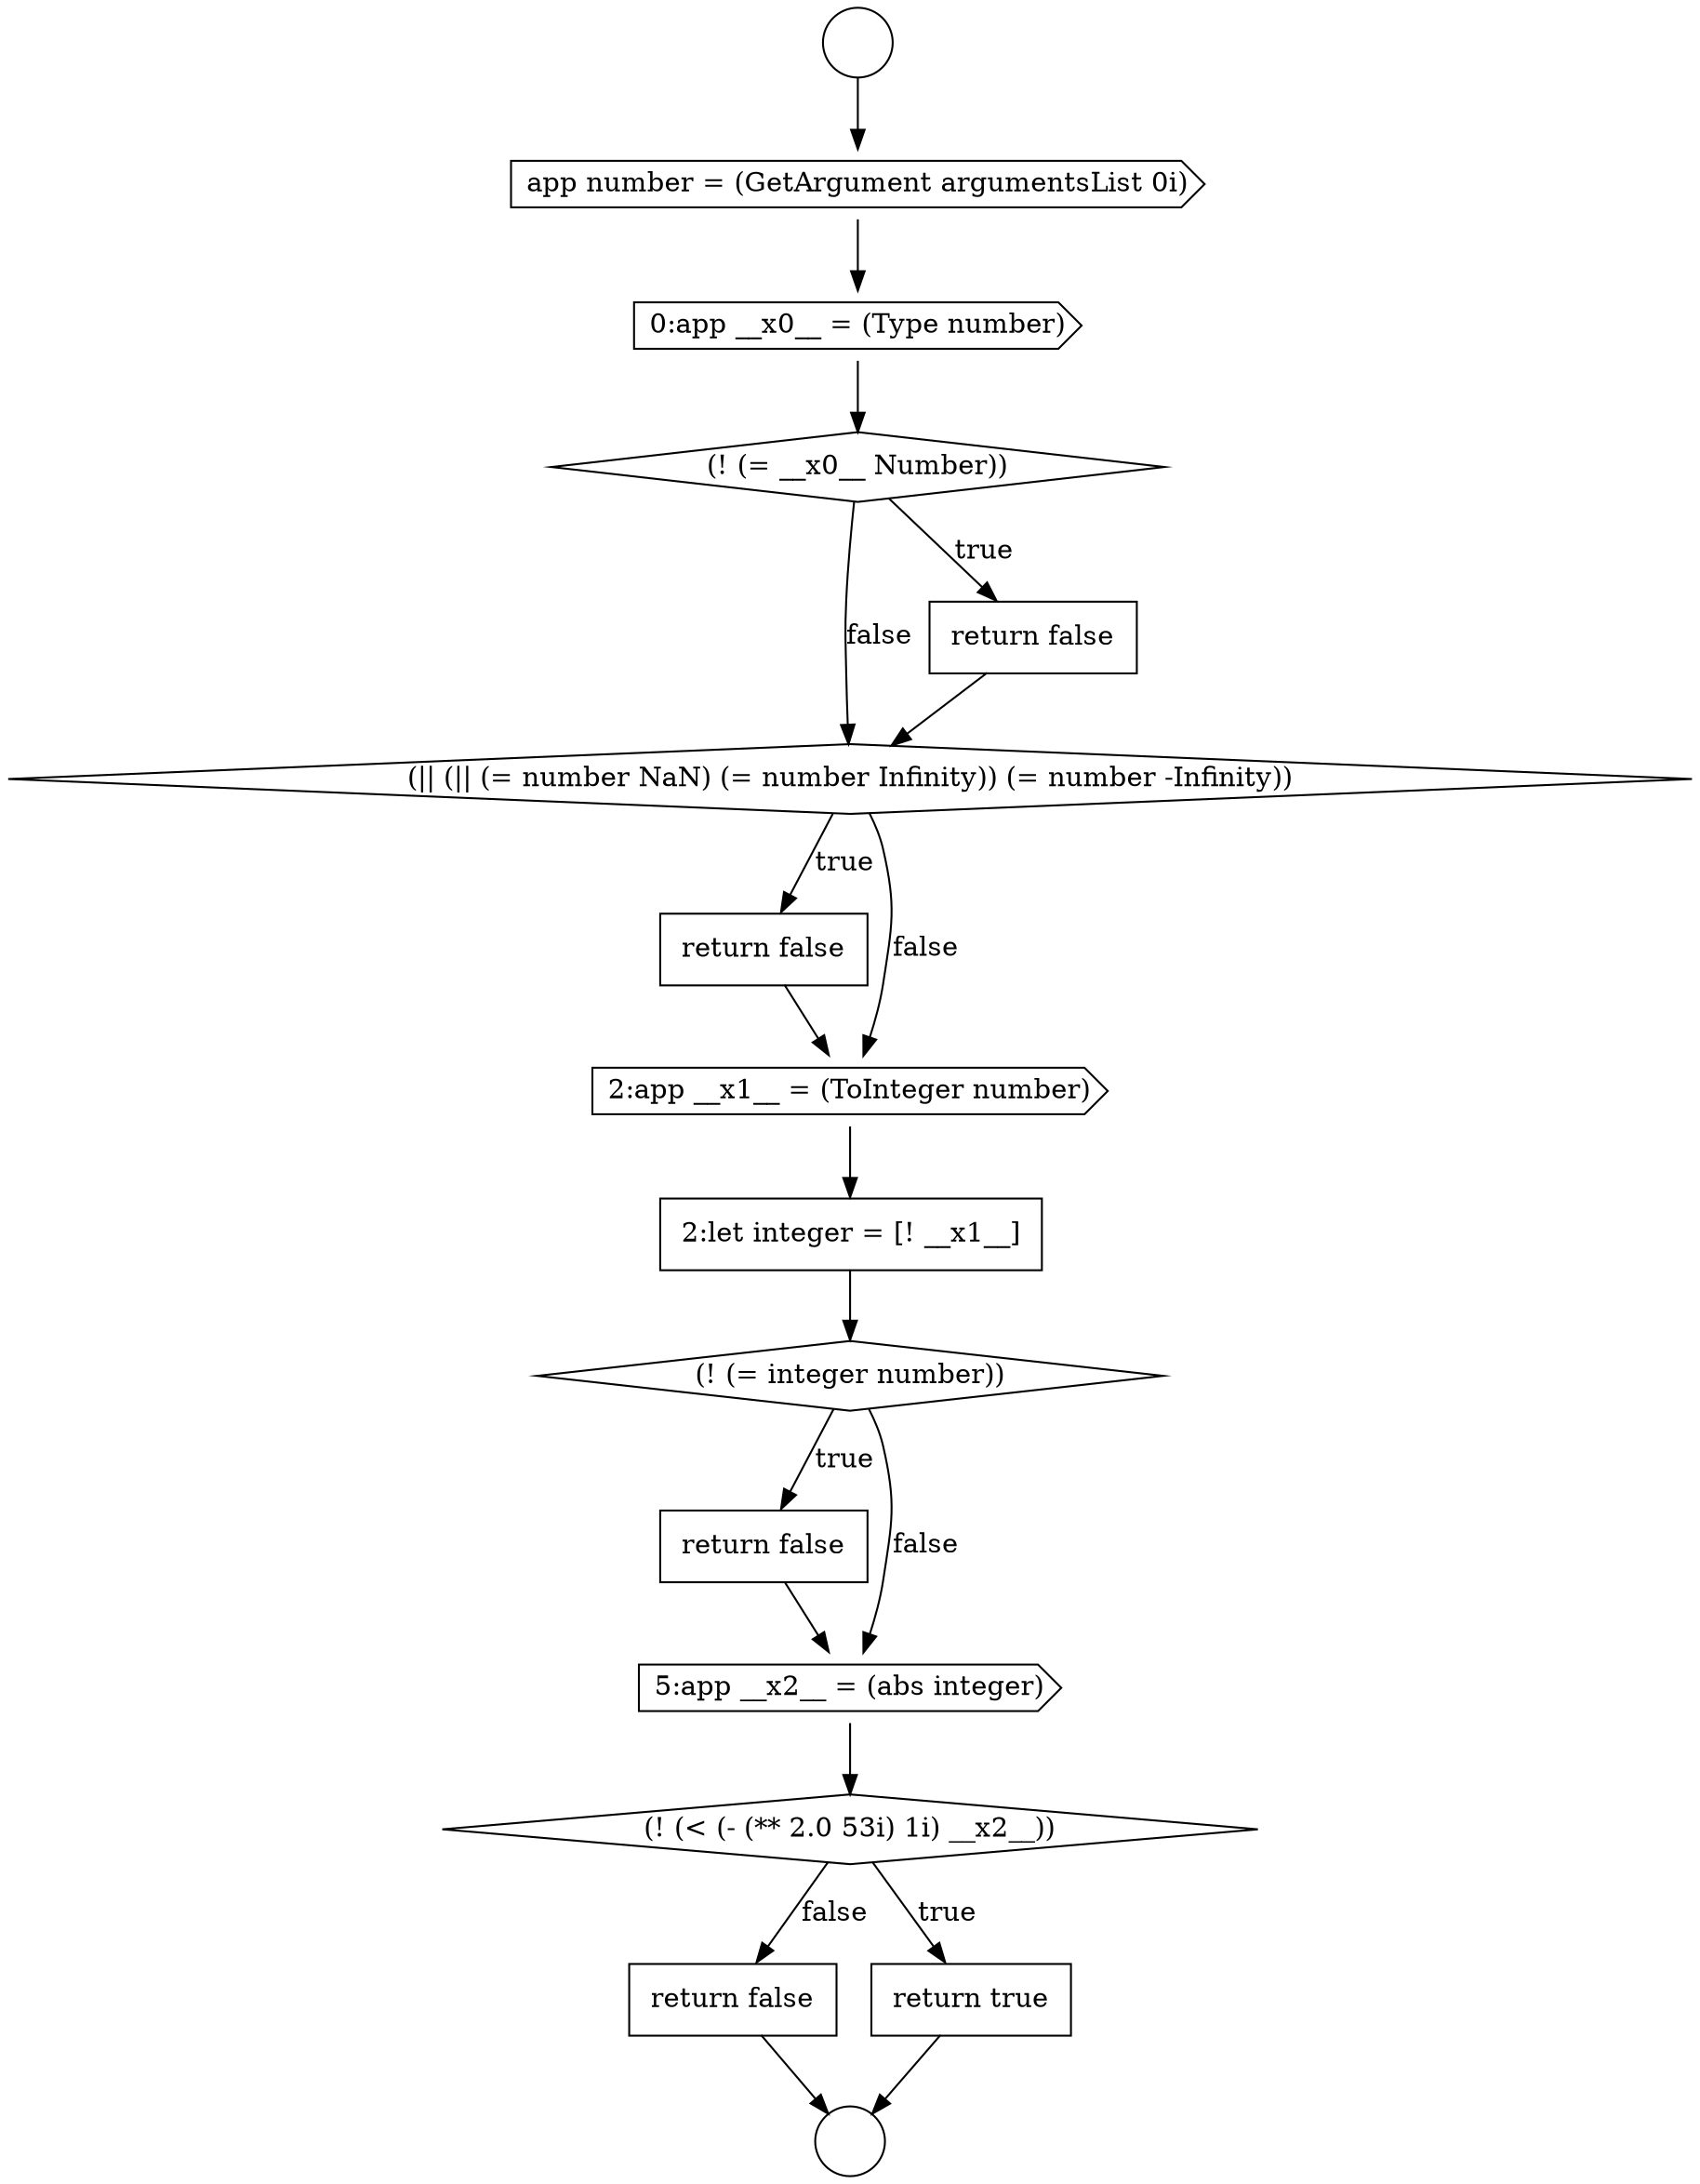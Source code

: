 digraph {
  node11922 [shape=cds, label=<<font color="black">0:app __x0__ = (Type number)</font>> color="black" fillcolor="white" style=filled]
  node11930 [shape=none, margin=0, label=<<font color="black">
    <table border="0" cellborder="1" cellspacing="0" cellpadding="10">
      <tr><td align="left">return false</td></tr>
    </table>
  </font>> color="black" fillcolor="white" style=filled]
  node11934 [shape=none, margin=0, label=<<font color="black">
    <table border="0" cellborder="1" cellspacing="0" cellpadding="10">
      <tr><td align="left">return false</td></tr>
    </table>
  </font>> color="black" fillcolor="white" style=filled]
  node11926 [shape=none, margin=0, label=<<font color="black">
    <table border="0" cellborder="1" cellspacing="0" cellpadding="10">
      <tr><td align="left">return false</td></tr>
    </table>
  </font>> color="black" fillcolor="white" style=filled]
  node11920 [shape=circle label=" " color="black" fillcolor="white" style=filled]
  node11932 [shape=diamond, label=<<font color="black">(! (&lt; (- (** 2.0 53i) 1i) __x2__))</font>> color="black" fillcolor="white" style=filled]
  node11928 [shape=none, margin=0, label=<<font color="black">
    <table border="0" cellborder="1" cellspacing="0" cellpadding="10">
      <tr><td align="left">2:let integer = [! __x1__]</td></tr>
    </table>
  </font>> color="black" fillcolor="white" style=filled]
  node11925 [shape=diamond, label=<<font color="black">(|| (|| (= number NaN) (= number Infinity)) (= number -Infinity))</font>> color="black" fillcolor="white" style=filled]
  node11929 [shape=diamond, label=<<font color="black">(! (= integer number))</font>> color="black" fillcolor="white" style=filled]
  node11923 [shape=diamond, label=<<font color="black">(! (= __x0__ Number))</font>> color="black" fillcolor="white" style=filled]
  node11927 [shape=cds, label=<<font color="black">2:app __x1__ = (ToInteger number)</font>> color="black" fillcolor="white" style=filled]
  node11933 [shape=none, margin=0, label=<<font color="black">
    <table border="0" cellborder="1" cellspacing="0" cellpadding="10">
      <tr><td align="left">return true</td></tr>
    </table>
  </font>> color="black" fillcolor="white" style=filled]
  node11919 [shape=circle label=" " color="black" fillcolor="white" style=filled]
  node11924 [shape=none, margin=0, label=<<font color="black">
    <table border="0" cellborder="1" cellspacing="0" cellpadding="10">
      <tr><td align="left">return false</td></tr>
    </table>
  </font>> color="black" fillcolor="white" style=filled]
  node11931 [shape=cds, label=<<font color="black">5:app __x2__ = (abs integer)</font>> color="black" fillcolor="white" style=filled]
  node11921 [shape=cds, label=<<font color="black">app number = (GetArgument argumentsList 0i)</font>> color="black" fillcolor="white" style=filled]
  node11925 -> node11926 [label=<<font color="black">true</font>> color="black"]
  node11925 -> node11927 [label=<<font color="black">false</font>> color="black"]
  node11922 -> node11923 [ color="black"]
  node11934 -> node11920 [ color="black"]
  node11930 -> node11931 [ color="black"]
  node11923 -> node11924 [label=<<font color="black">true</font>> color="black"]
  node11923 -> node11925 [label=<<font color="black">false</font>> color="black"]
  node11928 -> node11929 [ color="black"]
  node11927 -> node11928 [ color="black"]
  node11932 -> node11933 [label=<<font color="black">true</font>> color="black"]
  node11932 -> node11934 [label=<<font color="black">false</font>> color="black"]
  node11933 -> node11920 [ color="black"]
  node11931 -> node11932 [ color="black"]
  node11929 -> node11930 [label=<<font color="black">true</font>> color="black"]
  node11929 -> node11931 [label=<<font color="black">false</font>> color="black"]
  node11921 -> node11922 [ color="black"]
  node11924 -> node11925 [ color="black"]
  node11926 -> node11927 [ color="black"]
  node11919 -> node11921 [ color="black"]
}
